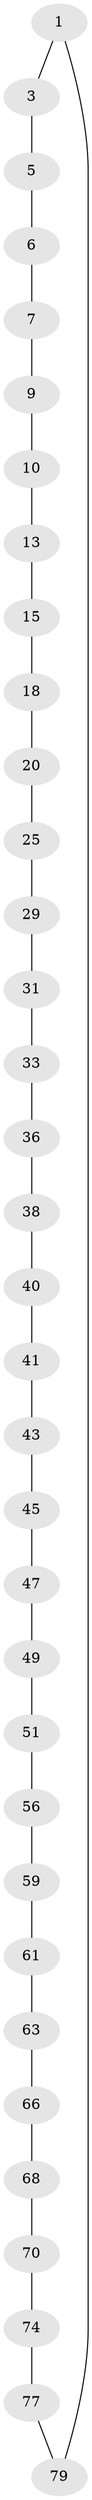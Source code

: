 // original degree distribution, {2: 1.0}
// Generated by graph-tools (version 1.1) at 2025/20/03/04/25 18:20:01]
// undirected, 34 vertices, 34 edges
graph export_dot {
graph [start="1"]
  node [color=gray90,style=filled];
  1 [super="+2"];
  3 [super="+4"];
  5;
  6;
  7 [super="+8"];
  9;
  10 [super="+11"];
  13 [super="+14"];
  15 [super="+16"];
  18 [super="+19"];
  20 [super="+21"];
  25 [super="+26"];
  29 [super="+30"];
  31 [super="+32"];
  33 [super="+34"];
  36 [super="+37"];
  38 [super="+39"];
  40;
  41 [super="+42"];
  43 [super="+44"];
  45 [super="+46"];
  47 [super="+48"];
  49 [super="+50"];
  51 [super="+52"];
  56 [super="+57"];
  59 [super="+60"];
  61 [super="+62"];
  63 [super="+64"];
  66 [super="+67"];
  68 [super="+69"];
  70 [super="+71"];
  74 [super="+75"];
  77 [super="+78"];
  79 [super="+80"];
  1 -- 3;
  1 -- 79;
  3 -- 5;
  5 -- 6;
  6 -- 7;
  7 -- 9;
  9 -- 10;
  10 -- 13;
  13 -- 15;
  15 -- 18;
  18 -- 20;
  20 -- 25;
  25 -- 29;
  29 -- 31;
  31 -- 33;
  33 -- 36;
  36 -- 38;
  38 -- 40;
  40 -- 41;
  41 -- 43;
  43 -- 45;
  45 -- 47;
  47 -- 49;
  49 -- 51;
  51 -- 56;
  56 -- 59;
  59 -- 61;
  61 -- 63;
  63 -- 66;
  66 -- 68;
  68 -- 70;
  70 -- 74;
  74 -- 77;
  77 -- 79;
}
